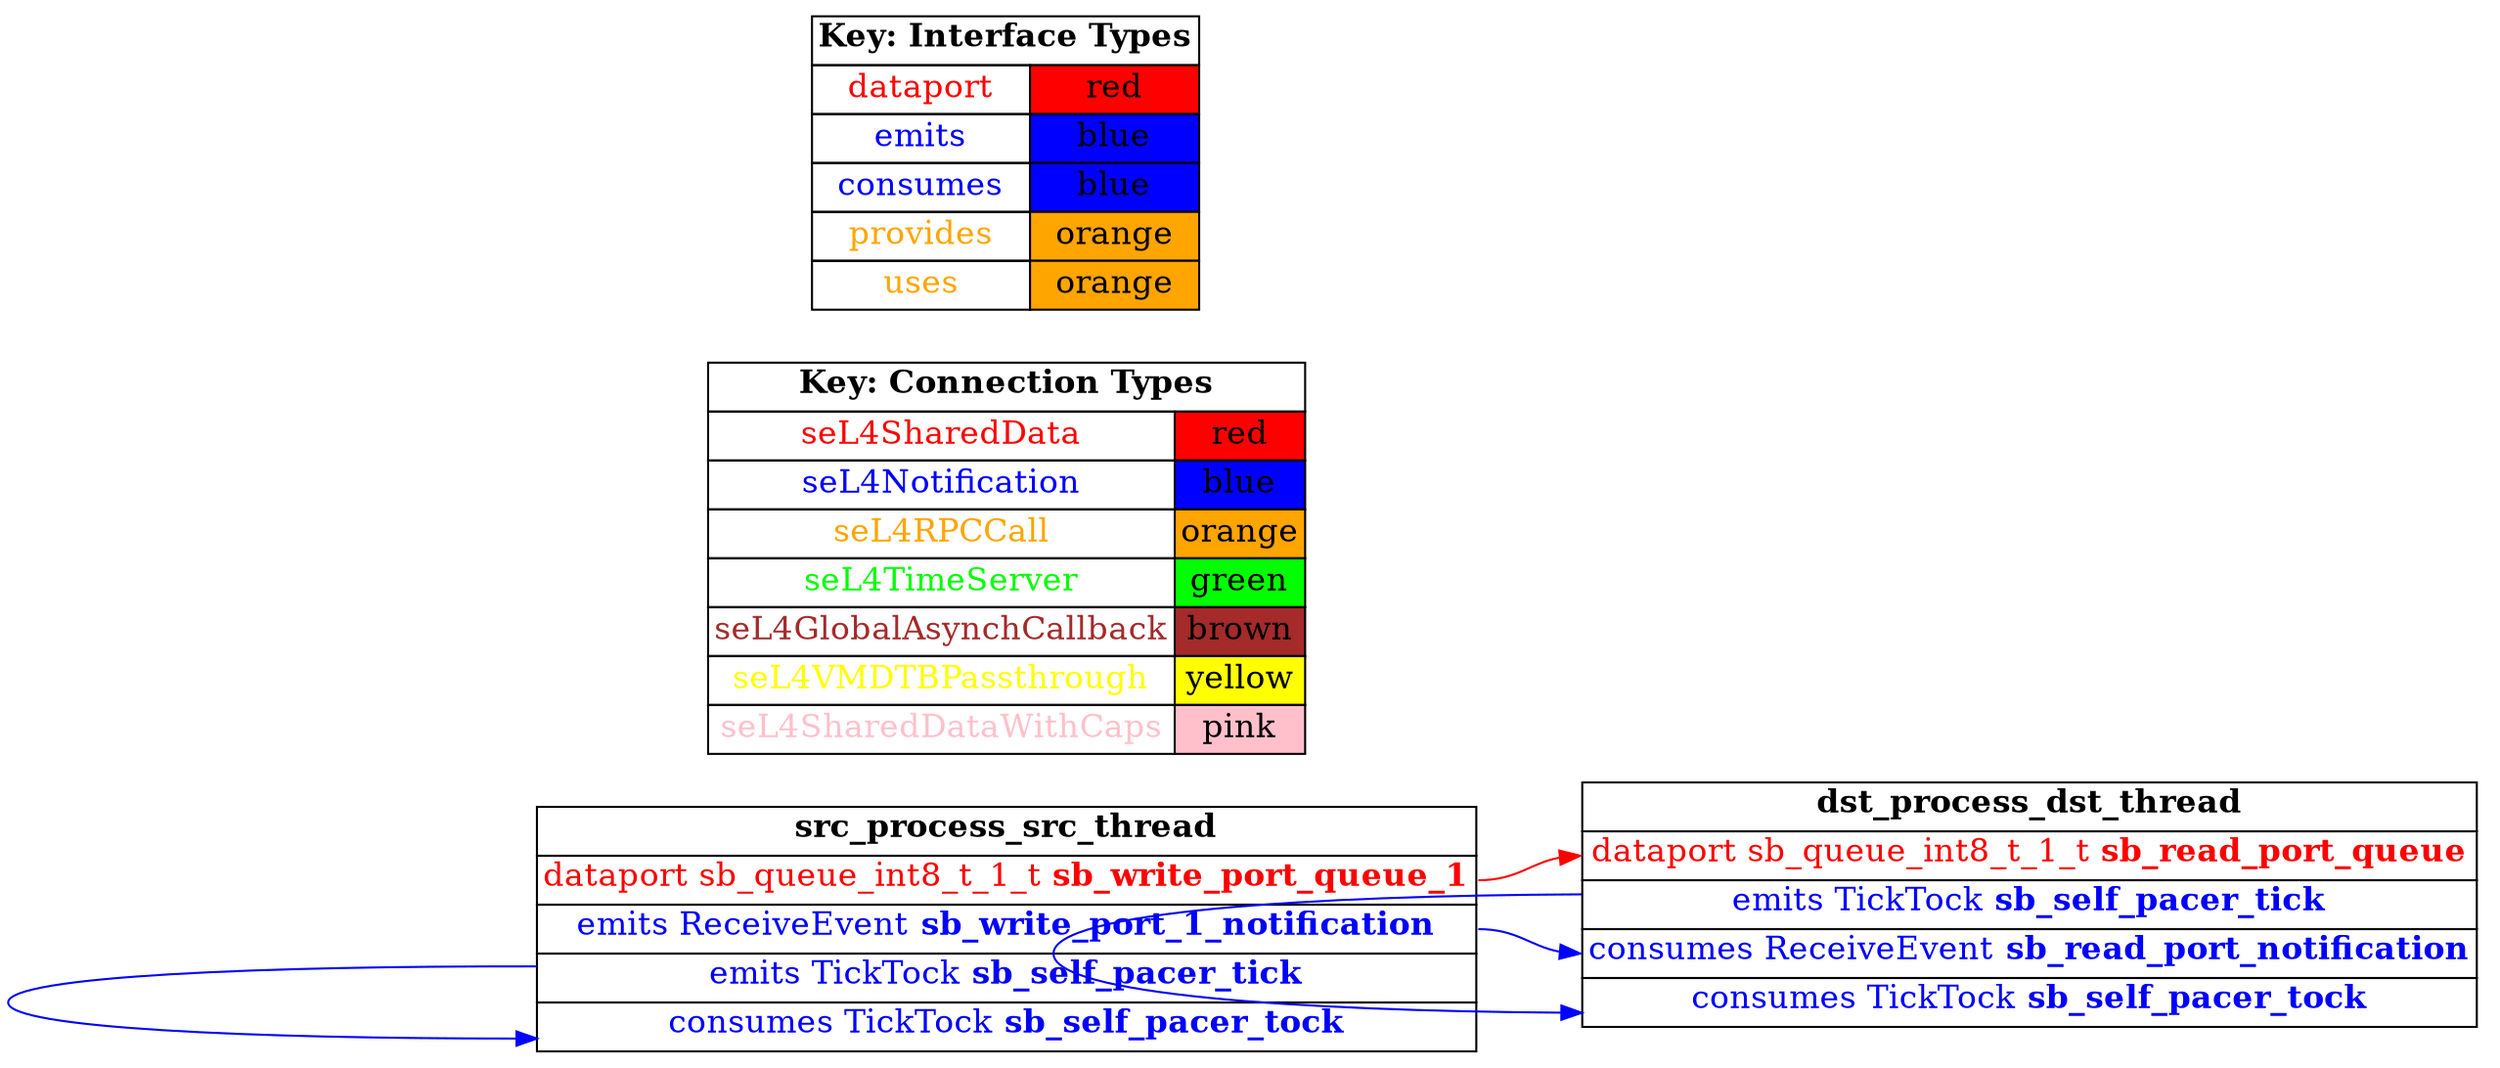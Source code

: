 digraph g {
graph [
  overlap = false,
  rankdir = "LR"
];
node [
  fontsize = "16",
  shape = "ellipse"
];
edge [
];

src_process_src_thread [
  label=<
    <TABLE BORDER="0" CELLBORDER="1" CELLSPACING="0">
      <TR><TD><B>src_process_src_thread</B></TD></TR>
      <TR><TD PORT="sb_write_port_queue_1"><FONT COLOR="red">dataport sb_queue_int8_t_1_t <B>sb_write_port_queue_1</B></FONT></TD></TR>
      <TR><TD PORT="sb_write_port_1_notification"><FONT COLOR="blue">emits ReceiveEvent <B>sb_write_port_1_notification</B></FONT></TD></TR>
      <TR><TD PORT="sb_self_pacer_tick"><FONT COLOR="blue">emits TickTock <B>sb_self_pacer_tick</B></FONT></TD></TR>
      <TR><TD PORT="sb_self_pacer_tock"><FONT COLOR="blue">consumes TickTock <B>sb_self_pacer_tock</B></FONT></TD></TR>"
    </TABLE>
  >
  shape=plaintext
];

dst_process_dst_thread [
  label=<
    <TABLE BORDER="0" CELLBORDER="1" CELLSPACING="0">
      <TR><TD><B>dst_process_dst_thread</B></TD></TR>
      <TR><TD PORT="sb_read_port_queue"><FONT COLOR="red">dataport sb_queue_int8_t_1_t <B>sb_read_port_queue</B></FONT></TD></TR>
      <TR><TD PORT="sb_self_pacer_tick"><FONT COLOR="blue">emits TickTock <B>sb_self_pacer_tick</B></FONT></TD></TR>
      <TR><TD PORT="sb_read_port_notification"><FONT COLOR="blue">consumes ReceiveEvent <B>sb_read_port_notification</B></FONT></TD></TR>
      <TR><TD PORT="sb_self_pacer_tock"><FONT COLOR="blue">consumes TickTock <B>sb_self_pacer_tock</B></FONT></TD></TR>"
    </TABLE>
  >
  shape=plaintext
];

connectiontypekey [
  label=<
   <TABLE BORDER="0" CELLBORDER="1" CELLSPACING="0">
     <TR><TD COLSPAN="2"><B>Key: Connection Types</B></TD></TR>
     <TR><TD><FONT COLOR="red">seL4SharedData</FONT></TD><TD BGCOLOR="red">red</TD></TR>
     <TR><TD><FONT COLOR="blue">seL4Notification</FONT></TD><TD BGCOLOR="blue">blue</TD></TR>
     <TR><TD><FONT COLOR="orange">seL4RPCCall</FONT></TD><TD BGCOLOR="orange">orange</TD></TR>
     <TR><TD><FONT COLOR="green">seL4TimeServer</FONT></TD><TD BGCOLOR="green">green</TD></TR>
     <TR><TD><FONT COLOR="brown">seL4GlobalAsynchCallback</FONT></TD><TD BGCOLOR="brown">brown</TD></TR>
     <TR><TD><FONT COLOR="yellow">seL4VMDTBPassthrough</FONT></TD><TD BGCOLOR="yellow">yellow</TD></TR>
     <TR><TD><FONT COLOR="pink">seL4SharedDataWithCaps</FONT></TD><TD BGCOLOR="pink">pink</TD></TR>
   </TABLE>
  >
  shape=plaintext
];

interfacetypekey [
  label=<
   <TABLE BORDER="0" CELLBORDER="1" CELLSPACING="0">
     <TR><TD COLSPAN="2"><B>Key: Interface Types</B></TD></TR>
     <TR><TD><FONT COLOR="red">dataport</FONT></TD><TD BGCOLOR="red">red</TD></TR>
     <TR><TD><FONT COLOR="blue">emits</FONT></TD><TD BGCOLOR="blue">blue</TD></TR>
     <TR><TD><FONT COLOR="blue">consumes</FONT></TD><TD BGCOLOR="blue">blue</TD></TR>
     <TR><TD><FONT COLOR="orange">provides</FONT></TD><TD BGCOLOR="orange">orange</TD></TR>
     <TR><TD><FONT COLOR="orange">uses</FONT></TD><TD BGCOLOR="orange">orange</TD></TR>
   </TABLE>
  >
  shape=plaintext
];

"src_process_src_thread":sb_write_port_1_notification -> "dst_process_dst_thread":sb_read_port_notification [
  color="blue"
  //label = "seL4Notification"
  id = conn1

];

"src_process_src_thread":sb_write_port_queue_1 -> "dst_process_dst_thread":sb_read_port_queue [
  color="red"
  //label = "seL4SharedData"
  id = conn2

];

"src_process_src_thread":sb_self_pacer_tick -> "src_process_src_thread":sb_self_pacer_tock [
  color="blue"
  //label = "seL4Notification"
  id = conn3

];

"dst_process_dst_thread":sb_self_pacer_tick -> "dst_process_dst_thread":sb_self_pacer_tock [
  color="blue"
  //label = "seL4Notification"
  id = conn4

];

}